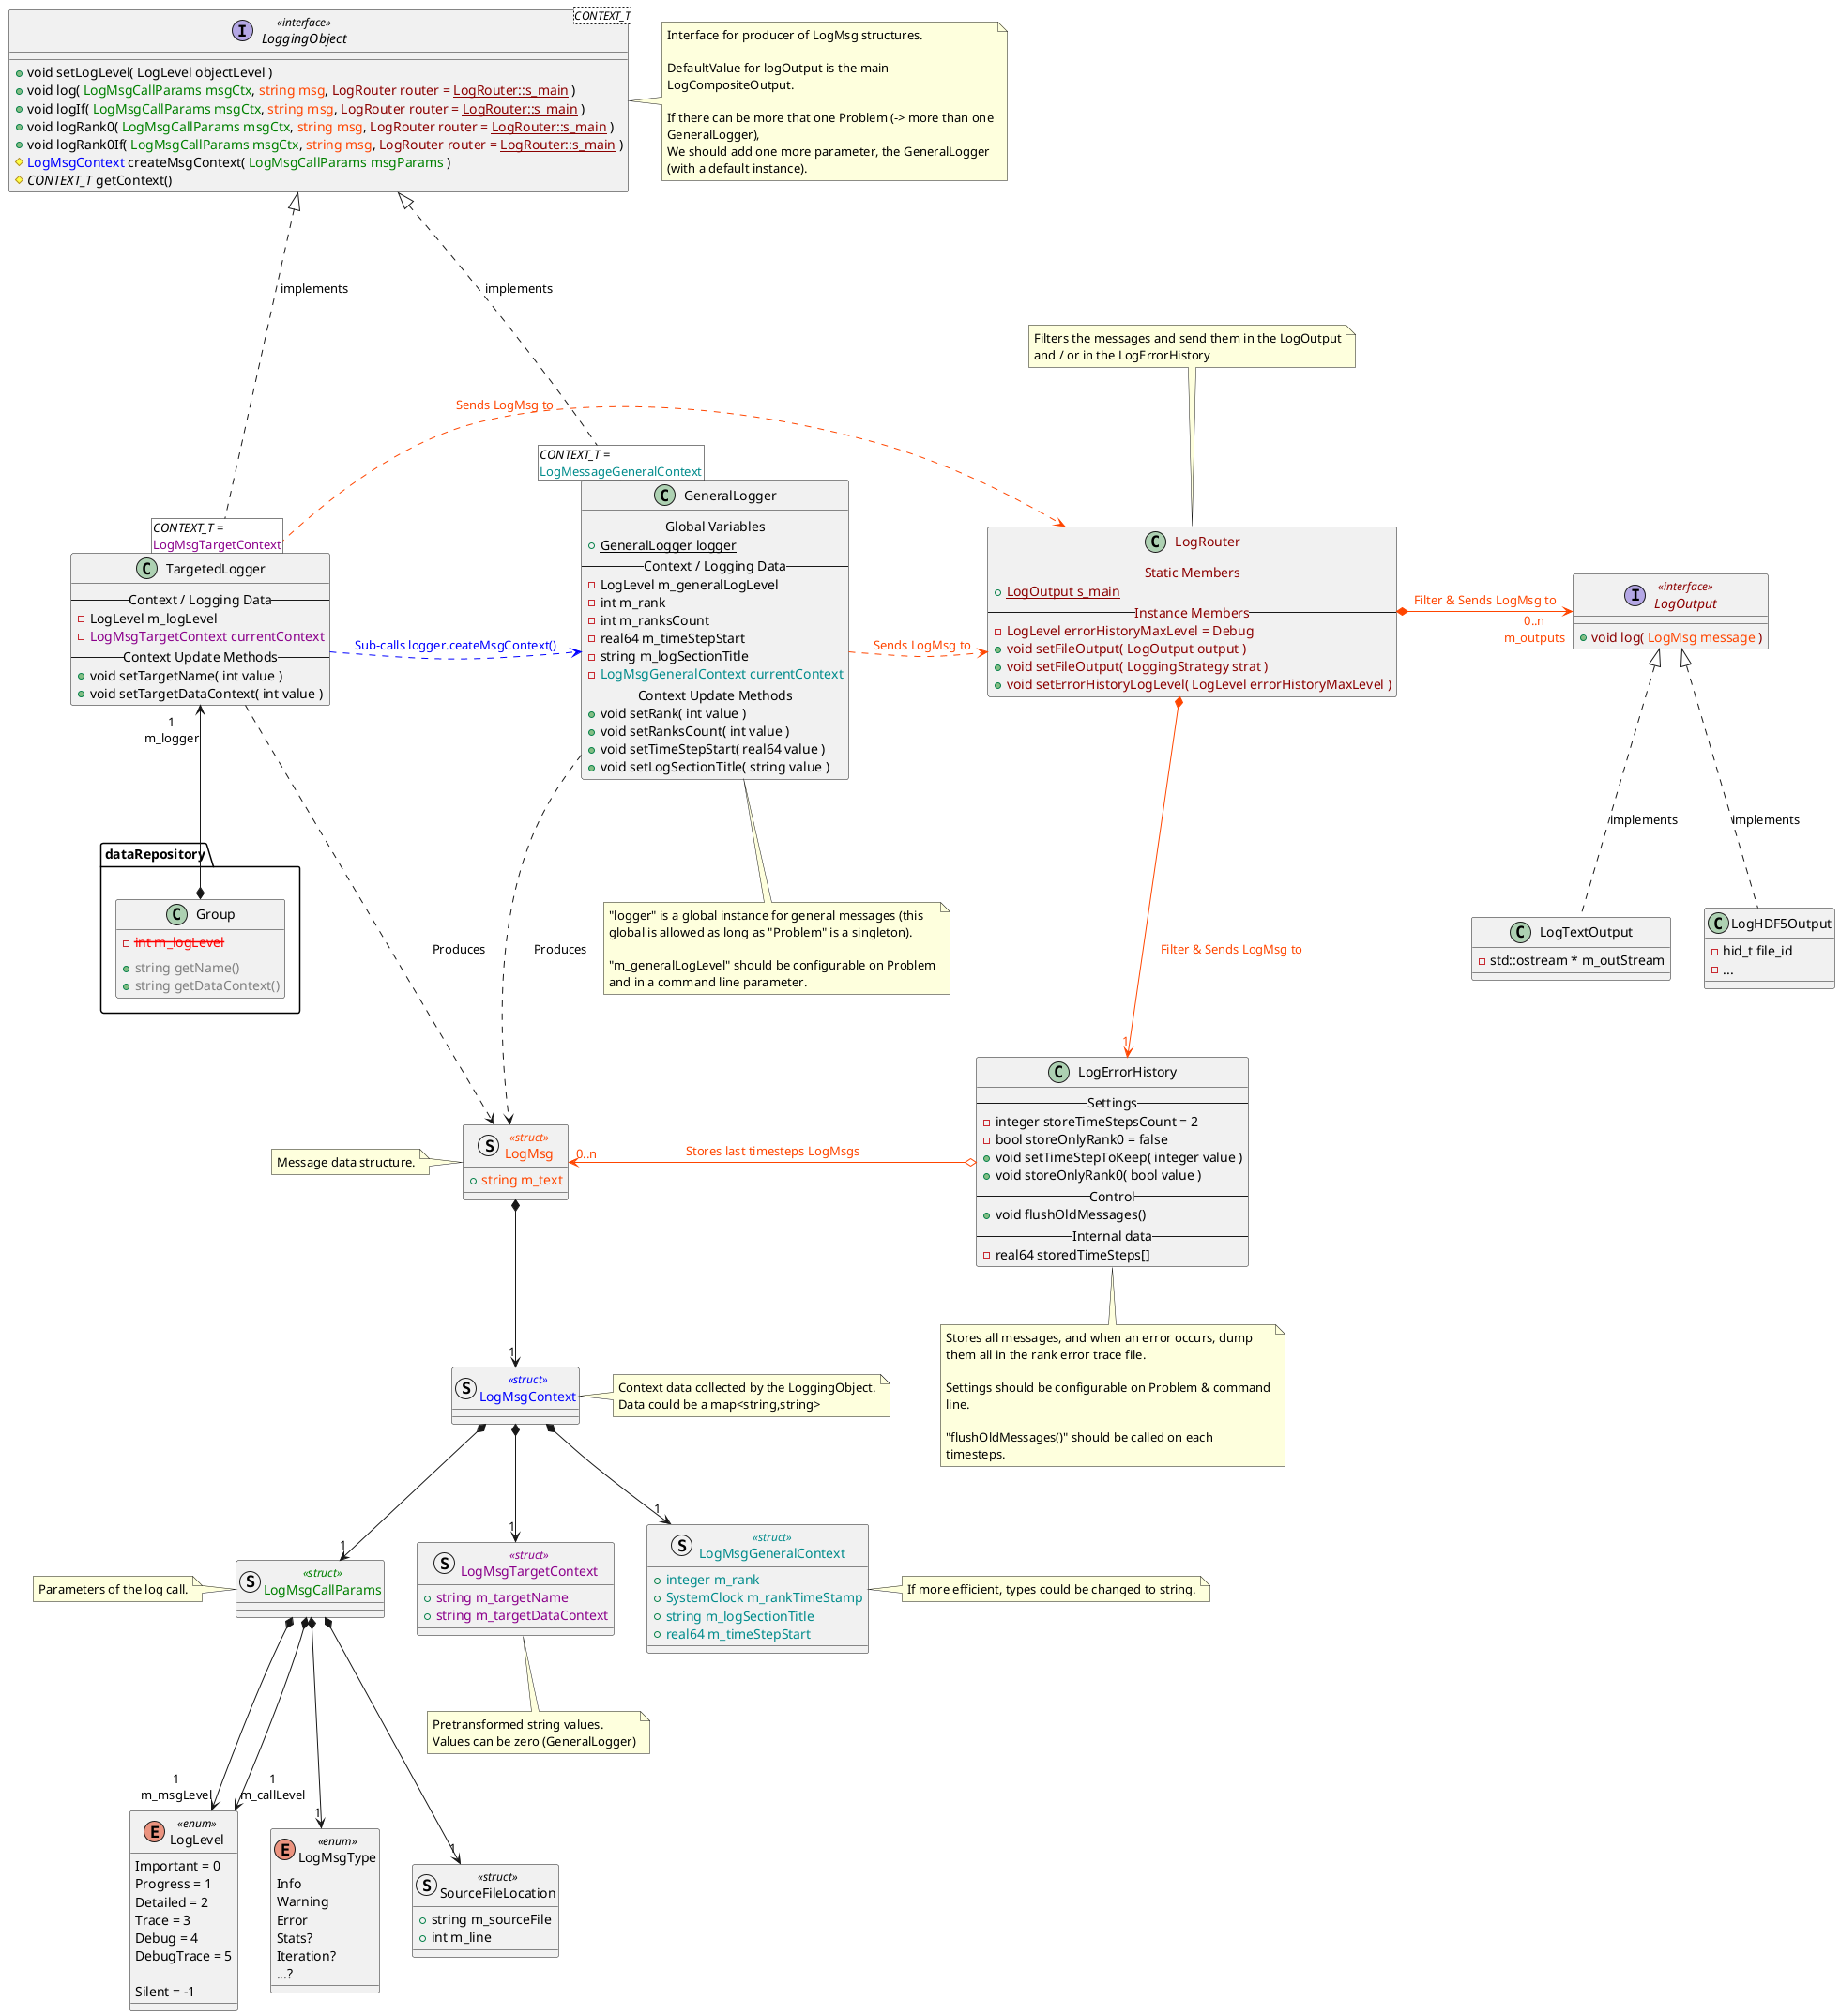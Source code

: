 @startuml Logger Class

<style>
note {
  MaximumWidth 350
}
</style>

set namespaceSeparator ::


' --------------------------
' Message Data Structure
' --------------------------

enum LogLevel <<enum>> {
  Important = 0
  Progress = 1
  Detailed = 2
  Trace = 3
  Debug = 4
  DebugTrace = 5

  Silent = -1
}

enum LogMsgType <<enum>> {
  Info
  Warning
  Error
  Stats?
  Iteration?
  ...?
}

struct SourceFileLocation <<struct>> {
  + string m_sourceFile
  + int m_line
}

struct LogMsgCallParams <<struct>> #text:Green {
}
note left: Parameters of the log call.

struct LogMsgGeneralContext <<struct>> #text:DarkCyan {
  + integer m_rank
  + SystemClock m_rankTimeStamp
  + string m_logSectionTitle
  + real64 m_timeStepStart
}
note right: If more efficient, types could be changed to string.

struct LogMsgTargetContext <<struct>> #text:DarkMagenta {
  + string m_targetName
  + string m_targetDataContext
}
note bottom: Pretransformed string values.\nValues can be zero (GeneralLogger)

struct LogMsgContext <<struct>> #text:Blue {
}
note right: Context data collected by the LoggingObject.\nData could be a map<string,string>

struct LogMsg <<struct>> #text:OrangeRed {
  + string m_text
}
note left: Message data structure.

LogMsgCallParams *---> "1" SourceFileLocation
LogMsgCallParams *---> "1" LogMsgType
' LogMsgCallParams *--> "1 m_callLevel\n1 m_msgLevel" LogLevel
LogMsgCallParams *-d--> "1\nm_msgLevel" LogLevel
LogMsgCallParams *-d--> "1\nm_callLevel" LogLevel
LogMsgContext *--> "1" LogMsgCallParams
LogMsgContext *--> "1" LogMsgGeneralContext
LogMsgContext *--> "1" LogMsgTargetContext
LogMsg *--> "1" LogMsgContext

LogMsgCallParams -r[hidden]- LogMsgTargetContext
LogMsgTargetContext -r[hidden]- LogMsgGeneralContext

LogLevel ---r[hidden]- LogMsgType
LogMsgType ---r[hidden]- SourceFileLocation
' SourceFileLocation --r[hidden]- LogLevel
' LogLevel --r[hidden]- LogMsgType
' LogMsgType --r[hidden]- LogLevel
' LogLevel --r[hidden]- SourceFileLocation
' SourceFileLocation --r[hidden]- LogMsgType
' LogMsgType --r[hidden]- LogLevel


' --------------------------
' Log outputs
' --------------------------


interface LogOutput <<interface>> #text:DarkRed {
  + void log( <color:OrangeRed>LogMsg message</color> )
}

class LogHDF5Output {
  - hid_t file_id
  - ...
}
LogOutput <|.d. LogHDF5Output  : implements

class LogTextOutput {
  - std::ostream * m_outStream
}
LogOutput <|.d. LogTextOutput  : implements


class LogErrorHistory {
  -- Settings --
  - integer storeTimeStepsCount = 2
  - bool storeOnlyRank0 = false
  + void setTimeStepToKeep( integer value )
  + void storeOnlyRank0( bool value )
  -- Control --
  + void flushOldMessages()
  -- Internal data --
  - real64 storedTimeSteps[]
}
note as LogErrorHistoryNote
  Stores all messages, and when an error occurs, dump them all in the rank error trace file.

  Settings should be configurable on Problem & command line.

  "flushOldMessages()" should be called on each timesteps.
end note
LogErrorHistory .. LogErrorHistoryNote
LogErrorHistory o--l--> "0..n" LogMsg #OrangeRed;text:OrangeRed : Stores last timesteps LogMsgs


class LogRouter #text:DarkRed {
  -- Static Members --
  + {static} LogOutput s_main
  -- Instance Members --
  - LogLevel errorHistoryMaxLevel = Debug
  + void setFileOutput( LogOutput output )
  + void setFileOutput( LoggingStrategy strat )
  + void setErrorHistoryLogLevel( LogLevel errorHistoryMaxLevel )
}
note top: Filters the messages and send them in the LogOutput and / or in the LogErrorHistory
LogRouter *-r-> "0..n\nm_outputs" LogOutput #OrangeRed;text:OrangeRed : "Filter & Sends LogMsg to"
LogRouter *-d-> "1" LogErrorHistory #OrangeRed;text:OrangeRed : "Filter & Sends LogMsg to"


' --------------------------
' Message Producers
' --------------------------


interface LoggingObject<CONTEXT_T> <<interface>> {
  + void setLogLevel( LogLevel objectLevel )
  + void log( <color:Green>LogMsgCallParams msgCtx</color>, <color:OrangeRed>string msg</color>, <color:DarkRed>LogRouter router = <u>LogRouter::s_main</u></color> )
  + void logIf( <color:Green>LogMsgCallParams msgCtx</color>, <color:OrangeRed>string msg</color>, <color:DarkRed>LogRouter router = <u>LogRouter::s_main</u></color> )
  + void logRank0( <color:Green>LogMsgCallParams msgCtx</color>, <color:OrangeRed>string msg</color>, <color:DarkRed>LogRouter router = <u>LogRouter::s_main</u></color> )
  + void logRank0If( <color:Green>LogMsgCallParams msgCtx</color>, <color:OrangeRed>string msg</color>, <color:DarkRed>LogRouter router = <u>LogRouter::s_main</u></color> )
  # <color:Blue>LogMsgContext</color> createMsgContext( <color:Green>LogMsgCallParams msgParams</color> )
  # <i>CONTEXT_T</i> getContext()
}
note right: Interface for producer of LogMsg structures.\n\nDefaultValue for logOutput is the main LogCompositeOutput.\n\nIf there can be more that one Problem (-> more than one GeneralLogger),\nWe should add one more parameter, the GeneralLogger (with a default instance).


class GeneralLogger {
  -- Global Variables --
  + {static} GeneralLogger logger
  -- Context / Logging Data --
  - LogLevel m_generalLogLevel
  - int m_rank
  - int m_ranksCount
  - real64 m_timeStepStart
  - string m_logSectionTitle
  - <color:DarkCyan>LogMsgGeneralContext currentContext</color>
  -- Context Update Methods --
  + void setRank( int value )
  + void setRanksCount( int value )
  + void setTimeStepStart( real64 value )
  + void setLogSectionTitle( string value )
}
note as GeneralLoggerNote
  "logger" is a global instance for general messages (this global is allowed as long as "Problem" is a singleton).

  "m_generalLogLevel" should be configurable on Problem and in a command line parameter.
end note
GeneralLogger .d. GeneralLoggerNote
GeneralLogger [<i>CONTEXT_T</i> =\n<color:DarkCyan>LogMessageGeneralContext</color>] ..u..|> LoggingObject : implements
GeneralLogger .d..> LogMsg : Produces
GeneralLogger .r..> LogRouter #OrangeRed;text:OrangeRed : "Sends LogMsg to"


class TargetedLogger {
  -- Context / Logging Data --
  - LogLevel m_logLevel
  - <color:DarkMagenta>LogMsgTargetContext currentContext</color>
  -- Context Update Methods --
  + void setTargetName( int value )
  + void setTargetDataContext( int value )
}
package dataRepository {
  class Group {
    + <color:Grey>string getName()</color>
    + <color:Grey>string getDataContext()</color>
    - <color:Red><s>int m_logLevel</s></color>
  }
}
TargetedLogger [<i>CONTEXT_T</i> =\n<color:DarkMagenta>LogMsgTargetContext</color>] ..u..|> LoggingObject : implements
TargetedLogger "1\nm_logger" <-d-* Group
TargetedLogger .r..> LogRouter #OrangeRed;text:OrangeRed : "Sends LogMsg to"
TargetedLogger .r..> GeneralLogger #Blue;text:Blue : "Sub-calls logger.ceateMsgContext()"
TargetedLogger .d..> LogMsg : Produces


@enduml